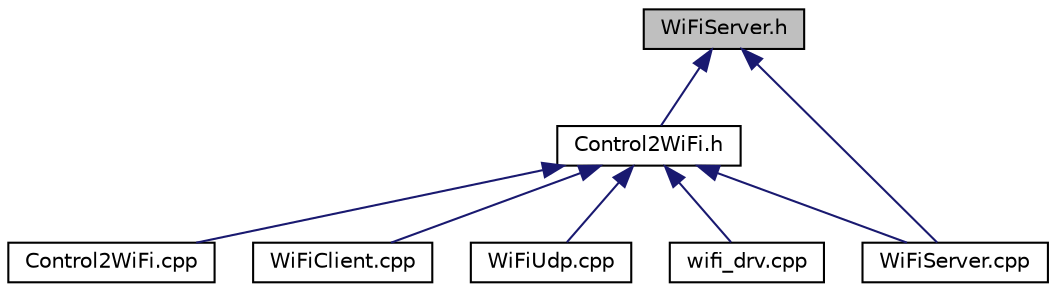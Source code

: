 digraph "WiFiServer.h"
{
 // LATEX_PDF_SIZE
  edge [fontname="Helvetica",fontsize="10",labelfontname="Helvetica",labelfontsize="10"];
  node [fontname="Helvetica",fontsize="10",shape=record];
  Node3 [label="WiFiServer.h",height=0.2,width=0.4,color="black", fillcolor="grey75", style="filled", fontcolor="black",tooltip=" "];
  Node3 -> Node4 [dir="back",color="midnightblue",fontsize="10",style="solid",fontname="Helvetica"];
  Node4 [label="Control2WiFi.h",height=0.2,width=0.4,color="black", fillcolor="white", style="filled",URL="$Control2WiFi_8h.html",tooltip=" "];
  Node4 -> Node5 [dir="back",color="midnightblue",fontsize="10",style="solid",fontname="Helvetica"];
  Node5 [label="Control2WiFi.cpp",height=0.2,width=0.4,color="black", fillcolor="white", style="filled",URL="$Control2WiFi_8cpp.html",tooltip=" "];
  Node4 -> Node6 [dir="back",color="midnightblue",fontsize="10",style="solid",fontname="Helvetica"];
  Node6 [label="WiFiClient.cpp",height=0.2,width=0.4,color="black", fillcolor="white", style="filled",URL="$WiFiClient_8cpp.html",tooltip=" "];
  Node4 -> Node7 [dir="back",color="midnightblue",fontsize="10",style="solid",fontname="Helvetica"];
  Node7 [label="WiFiServer.cpp",height=0.2,width=0.4,color="black", fillcolor="white", style="filled",URL="$WiFiServer_8cpp.html",tooltip=" "];
  Node4 -> Node8 [dir="back",color="midnightblue",fontsize="10",style="solid",fontname="Helvetica"];
  Node8 [label="WiFiUdp.cpp",height=0.2,width=0.4,color="black", fillcolor="white", style="filled",URL="$WiFiUdp_8cpp.html",tooltip=" "];
  Node4 -> Node9 [dir="back",color="midnightblue",fontsize="10",style="solid",fontname="Helvetica"];
  Node9 [label="wifi_drv.cpp",height=0.2,width=0.4,color="black", fillcolor="white", style="filled",URL="$wifi__drv_8cpp.html",tooltip=" "];
  Node3 -> Node7 [dir="back",color="midnightblue",fontsize="10",style="solid",fontname="Helvetica"];
}
